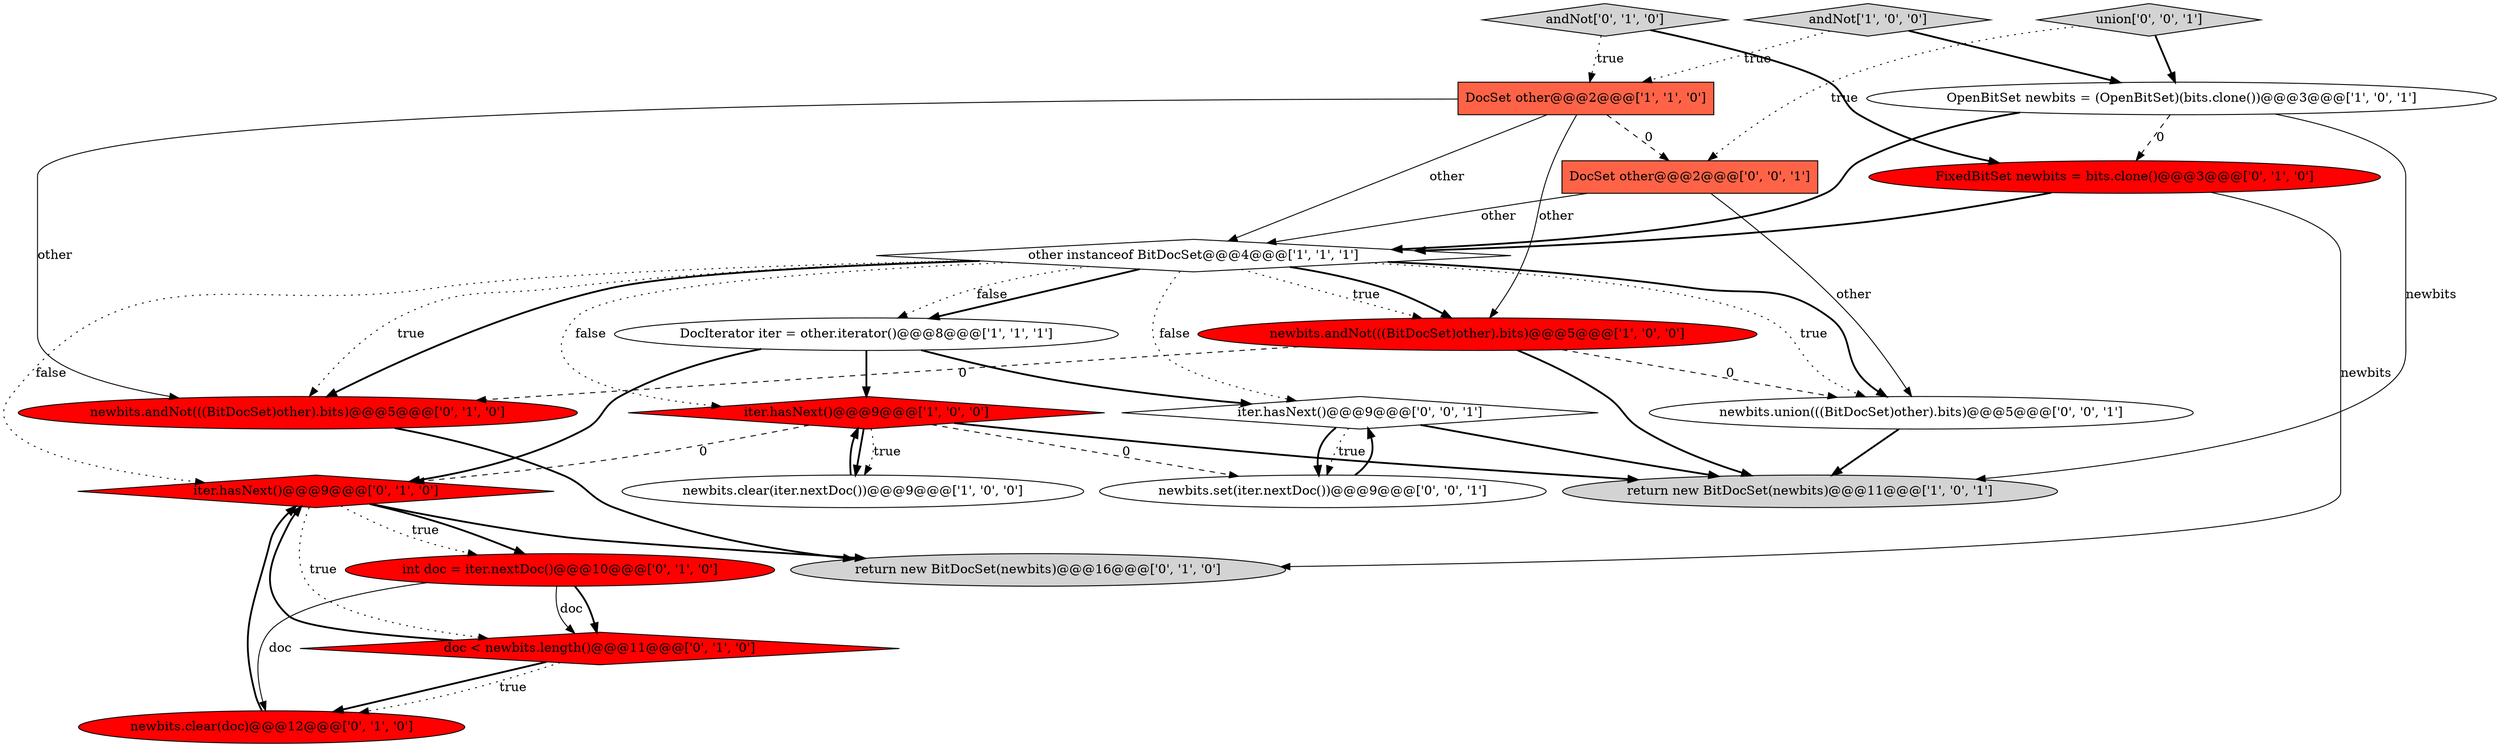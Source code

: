digraph {
5 [style = filled, label = "OpenBitSet newbits = (OpenBitSet)(bits.clone())@@@3@@@['1', '0', '1']", fillcolor = white, shape = ellipse image = "AAA0AAABBB1BBB"];
1 [style = filled, label = "newbits.clear(iter.nextDoc())@@@9@@@['1', '0', '0']", fillcolor = white, shape = ellipse image = "AAA0AAABBB1BBB"];
4 [style = filled, label = "return new BitDocSet(newbits)@@@11@@@['1', '0', '1']", fillcolor = lightgray, shape = ellipse image = "AAA0AAABBB1BBB"];
18 [style = filled, label = "iter.hasNext()@@@9@@@['0', '0', '1']", fillcolor = white, shape = diamond image = "AAA0AAABBB3BBB"];
10 [style = filled, label = "andNot['0', '1', '0']", fillcolor = lightgray, shape = diamond image = "AAA0AAABBB2BBB"];
7 [style = filled, label = "newbits.andNot(((BitDocSet)other).bits)@@@5@@@['1', '0', '0']", fillcolor = red, shape = ellipse image = "AAA1AAABBB1BBB"];
15 [style = filled, label = "iter.hasNext()@@@9@@@['0', '1', '0']", fillcolor = red, shape = diamond image = "AAA1AAABBB2BBB"];
0 [style = filled, label = "DocSet other@@@2@@@['1', '1', '0']", fillcolor = tomato, shape = box image = "AAA0AAABBB1BBB"];
6 [style = filled, label = "other instanceof BitDocSet@@@4@@@['1', '1', '1']", fillcolor = white, shape = diamond image = "AAA0AAABBB1BBB"];
3 [style = filled, label = "DocIterator iter = other.iterator()@@@8@@@['1', '1', '1']", fillcolor = white, shape = ellipse image = "AAA0AAABBB1BBB"];
14 [style = filled, label = "int doc = iter.nextDoc()@@@10@@@['0', '1', '0']", fillcolor = red, shape = ellipse image = "AAA1AAABBB2BBB"];
20 [style = filled, label = "newbits.union(((BitDocSet)other).bits)@@@5@@@['0', '0', '1']", fillcolor = white, shape = ellipse image = "AAA0AAABBB3BBB"];
11 [style = filled, label = "newbits.clear(doc)@@@12@@@['0', '1', '0']", fillcolor = red, shape = ellipse image = "AAA1AAABBB2BBB"];
9 [style = filled, label = "return new BitDocSet(newbits)@@@16@@@['0', '1', '0']", fillcolor = lightgray, shape = ellipse image = "AAA0AAABBB2BBB"];
21 [style = filled, label = "union['0', '0', '1']", fillcolor = lightgray, shape = diamond image = "AAA0AAABBB3BBB"];
12 [style = filled, label = "doc < newbits.length()@@@11@@@['0', '1', '0']", fillcolor = red, shape = diamond image = "AAA1AAABBB2BBB"];
2 [style = filled, label = "andNot['1', '0', '0']", fillcolor = lightgray, shape = diamond image = "AAA0AAABBB1BBB"];
16 [style = filled, label = "newbits.andNot(((BitDocSet)other).bits)@@@5@@@['0', '1', '0']", fillcolor = red, shape = ellipse image = "AAA1AAABBB2BBB"];
19 [style = filled, label = "newbits.set(iter.nextDoc())@@@9@@@['0', '0', '1']", fillcolor = white, shape = ellipse image = "AAA0AAABBB3BBB"];
13 [style = filled, label = "FixedBitSet newbits = bits.clone()@@@3@@@['0', '1', '0']", fillcolor = red, shape = ellipse image = "AAA1AAABBB2BBB"];
8 [style = filled, label = "iter.hasNext()@@@9@@@['1', '0', '0']", fillcolor = red, shape = diamond image = "AAA1AAABBB1BBB"];
17 [style = filled, label = "DocSet other@@@2@@@['0', '0', '1']", fillcolor = tomato, shape = box image = "AAA0AAABBB3BBB"];
5->13 [style = dashed, label="0"];
0->7 [style = solid, label="other"];
6->3 [style = bold, label=""];
13->9 [style = solid, label="newbits"];
8->19 [style = dashed, label="0"];
19->18 [style = bold, label=""];
2->0 [style = dotted, label="true"];
17->20 [style = solid, label="other"];
1->8 [style = bold, label=""];
17->6 [style = solid, label="other"];
6->3 [style = dotted, label="false"];
15->14 [style = bold, label=""];
7->16 [style = dashed, label="0"];
8->15 [style = dashed, label="0"];
14->11 [style = solid, label="doc"];
6->15 [style = dotted, label="false"];
12->15 [style = bold, label=""];
12->11 [style = bold, label=""];
18->19 [style = bold, label=""];
18->19 [style = dotted, label="true"];
7->20 [style = dashed, label="0"];
3->15 [style = bold, label=""];
21->17 [style = dotted, label="true"];
7->4 [style = bold, label=""];
0->16 [style = solid, label="other"];
15->14 [style = dotted, label="true"];
0->6 [style = solid, label="other"];
0->17 [style = dashed, label="0"];
11->15 [style = bold, label=""];
20->4 [style = bold, label=""];
6->20 [style = dotted, label="true"];
3->18 [style = bold, label=""];
12->11 [style = dotted, label="true"];
6->20 [style = bold, label=""];
8->1 [style = bold, label=""];
21->5 [style = bold, label=""];
8->1 [style = dotted, label="true"];
6->18 [style = dotted, label="false"];
6->8 [style = dotted, label="false"];
5->6 [style = bold, label=""];
18->4 [style = bold, label=""];
10->13 [style = bold, label=""];
6->16 [style = bold, label=""];
15->9 [style = bold, label=""];
3->8 [style = bold, label=""];
14->12 [style = bold, label=""];
6->7 [style = dotted, label="true"];
15->12 [style = dotted, label="true"];
10->0 [style = dotted, label="true"];
14->12 [style = solid, label="doc"];
8->4 [style = bold, label=""];
13->6 [style = bold, label=""];
6->7 [style = bold, label=""];
16->9 [style = bold, label=""];
5->4 [style = solid, label="newbits"];
6->16 [style = dotted, label="true"];
2->5 [style = bold, label=""];
}
